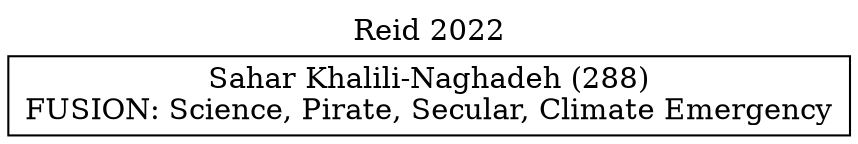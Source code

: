 // House preference flow
digraph "Sahar Khalili-Naghadeh (288)_Reid_2022" {
	graph [label="Reid 2022" labelloc=t mclimit=10]
	node [shape=box]
	"Sahar Khalili-Naghadeh (288)" [label="Sahar Khalili-Naghadeh (288)
FUSION: Science, Pirate, Secular, Climate Emergency"]
}
